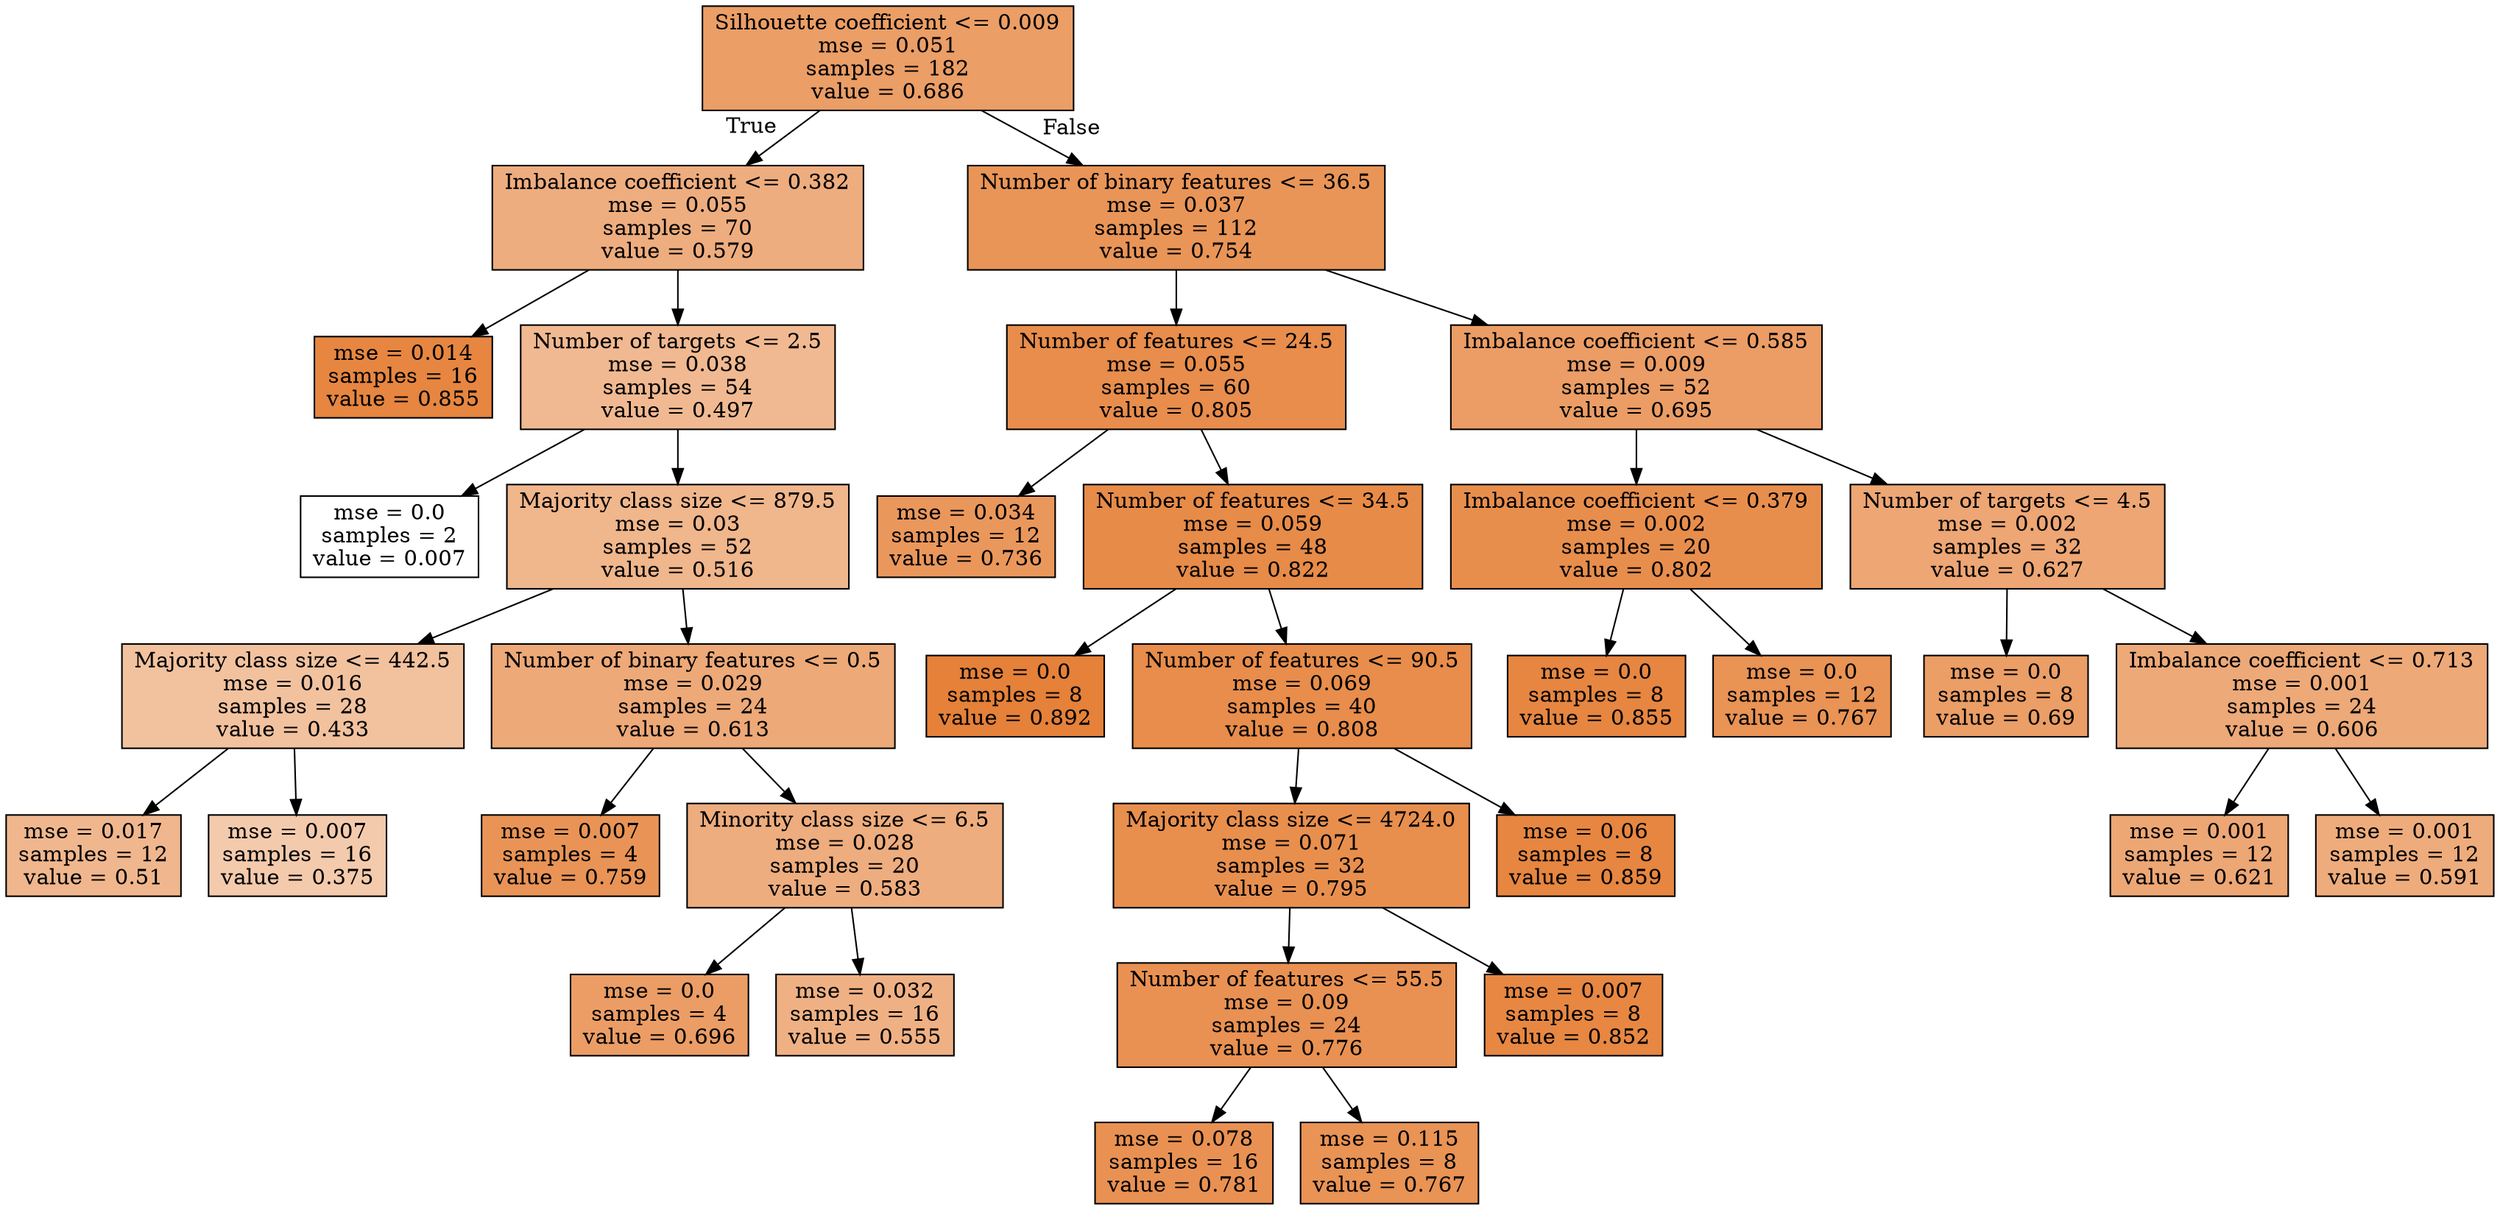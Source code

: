 digraph Tree {
node [shape=box, style="filled", color="black"] ;
0 [label="Silhouette coefficient <= 0.009\nmse = 0.051\nsamples = 182\nvalue = 0.686", fillcolor="#e58139c4"] ;
1 [label="Imbalance coefficient <= 0.382\nmse = 0.055\nsamples = 70\nvalue = 0.579", fillcolor="#e58139a5"] ;
0 -> 1 [labeldistance=2.5, labelangle=45, headlabel="True"] ;
2 [label="mse = 0.014\nsamples = 16\nvalue = 0.855", fillcolor="#e58139f4"] ;
1 -> 2 ;
3 [label="Number of targets <= 2.5\nmse = 0.038\nsamples = 54\nvalue = 0.497", fillcolor="#e581398d"] ;
1 -> 3 ;
4 [label="mse = 0.0\nsamples = 2\nvalue = 0.007", fillcolor="#e5813900"] ;
3 -> 4 ;
5 [label="Majority class size <= 879.5\nmse = 0.03\nsamples = 52\nvalue = 0.516", fillcolor="#e5813993"] ;
3 -> 5 ;
6 [label="Majority class size <= 442.5\nmse = 0.016\nsamples = 28\nvalue = 0.433", fillcolor="#e581397b"] ;
5 -> 6 ;
7 [label="mse = 0.017\nsamples = 12\nvalue = 0.51", fillcolor="#e5813991"] ;
6 -> 7 ;
8 [label="mse = 0.007\nsamples = 16\nvalue = 0.375", fillcolor="#e581396a"] ;
6 -> 8 ;
9 [label="Number of binary features <= 0.5\nmse = 0.029\nsamples = 24\nvalue = 0.613", fillcolor="#e58139ae"] ;
5 -> 9 ;
10 [label="mse = 0.007\nsamples = 4\nvalue = 0.759", fillcolor="#e58139d9"] ;
9 -> 10 ;
11 [label="Minority class size <= 6.5\nmse = 0.028\nsamples = 20\nvalue = 0.583", fillcolor="#e58139a6"] ;
9 -> 11 ;
12 [label="mse = 0.0\nsamples = 4\nvalue = 0.696", fillcolor="#e58139c6"] ;
11 -> 12 ;
13 [label="mse = 0.032\nsamples = 16\nvalue = 0.555", fillcolor="#e581399e"] ;
11 -> 13 ;
14 [label="Number of binary features <= 36.5\nmse = 0.037\nsamples = 112\nvalue = 0.754", fillcolor="#e58139d7"] ;
0 -> 14 [labeldistance=2.5, labelangle=-45, headlabel="False"] ;
15 [label="Number of features <= 24.5\nmse = 0.055\nsamples = 60\nvalue = 0.805", fillcolor="#e58139e6"] ;
14 -> 15 ;
16 [label="mse = 0.034\nsamples = 12\nvalue = 0.736", fillcolor="#e58139d2"] ;
15 -> 16 ;
17 [label="Number of features <= 34.5\nmse = 0.059\nsamples = 48\nvalue = 0.822", fillcolor="#e58139eb"] ;
15 -> 17 ;
18 [label="mse = 0.0\nsamples = 8\nvalue = 0.892", fillcolor="#e58139ff"] ;
17 -> 18 ;
19 [label="Number of features <= 90.5\nmse = 0.069\nsamples = 40\nvalue = 0.808", fillcolor="#e58139e7"] ;
17 -> 19 ;
20 [label="Majority class size <= 4724.0\nmse = 0.071\nsamples = 32\nvalue = 0.795", fillcolor="#e58139e3"] ;
19 -> 20 ;
21 [label="Number of features <= 55.5\nmse = 0.09\nsamples = 24\nvalue = 0.776", fillcolor="#e58139de"] ;
20 -> 21 ;
22 [label="mse = 0.078\nsamples = 16\nvalue = 0.781", fillcolor="#e58139df"] ;
21 -> 22 ;
23 [label="mse = 0.115\nsamples = 8\nvalue = 0.767", fillcolor="#e58139db"] ;
21 -> 23 ;
24 [label="mse = 0.007\nsamples = 8\nvalue = 0.852", fillcolor="#e58139f3"] ;
20 -> 24 ;
25 [label="mse = 0.06\nsamples = 8\nvalue = 0.859", fillcolor="#e58139f5"] ;
19 -> 25 ;
26 [label="Imbalance coefficient <= 0.585\nmse = 0.009\nsamples = 52\nvalue = 0.695", fillcolor="#e58139c6"] ;
14 -> 26 ;
27 [label="Imbalance coefficient <= 0.379\nmse = 0.002\nsamples = 20\nvalue = 0.802", fillcolor="#e58139e5"] ;
26 -> 27 ;
28 [label="mse = 0.0\nsamples = 8\nvalue = 0.855", fillcolor="#e58139f4"] ;
27 -> 28 ;
29 [label="mse = 0.0\nsamples = 12\nvalue = 0.767", fillcolor="#e58139db"] ;
27 -> 29 ;
30 [label="Number of targets <= 4.5\nmse = 0.002\nsamples = 32\nvalue = 0.627", fillcolor="#e58139b3"] ;
26 -> 30 ;
31 [label="mse = 0.0\nsamples = 8\nvalue = 0.69", fillcolor="#e58139c5"] ;
30 -> 31 ;
32 [label="Imbalance coefficient <= 0.713\nmse = 0.001\nsamples = 24\nvalue = 0.606", fillcolor="#e58139ad"] ;
30 -> 32 ;
33 [label="mse = 0.001\nsamples = 12\nvalue = 0.621", fillcolor="#e58139b1"] ;
32 -> 33 ;
34 [label="mse = 0.001\nsamples = 12\nvalue = 0.591", fillcolor="#e58139a8"] ;
32 -> 34 ;
}